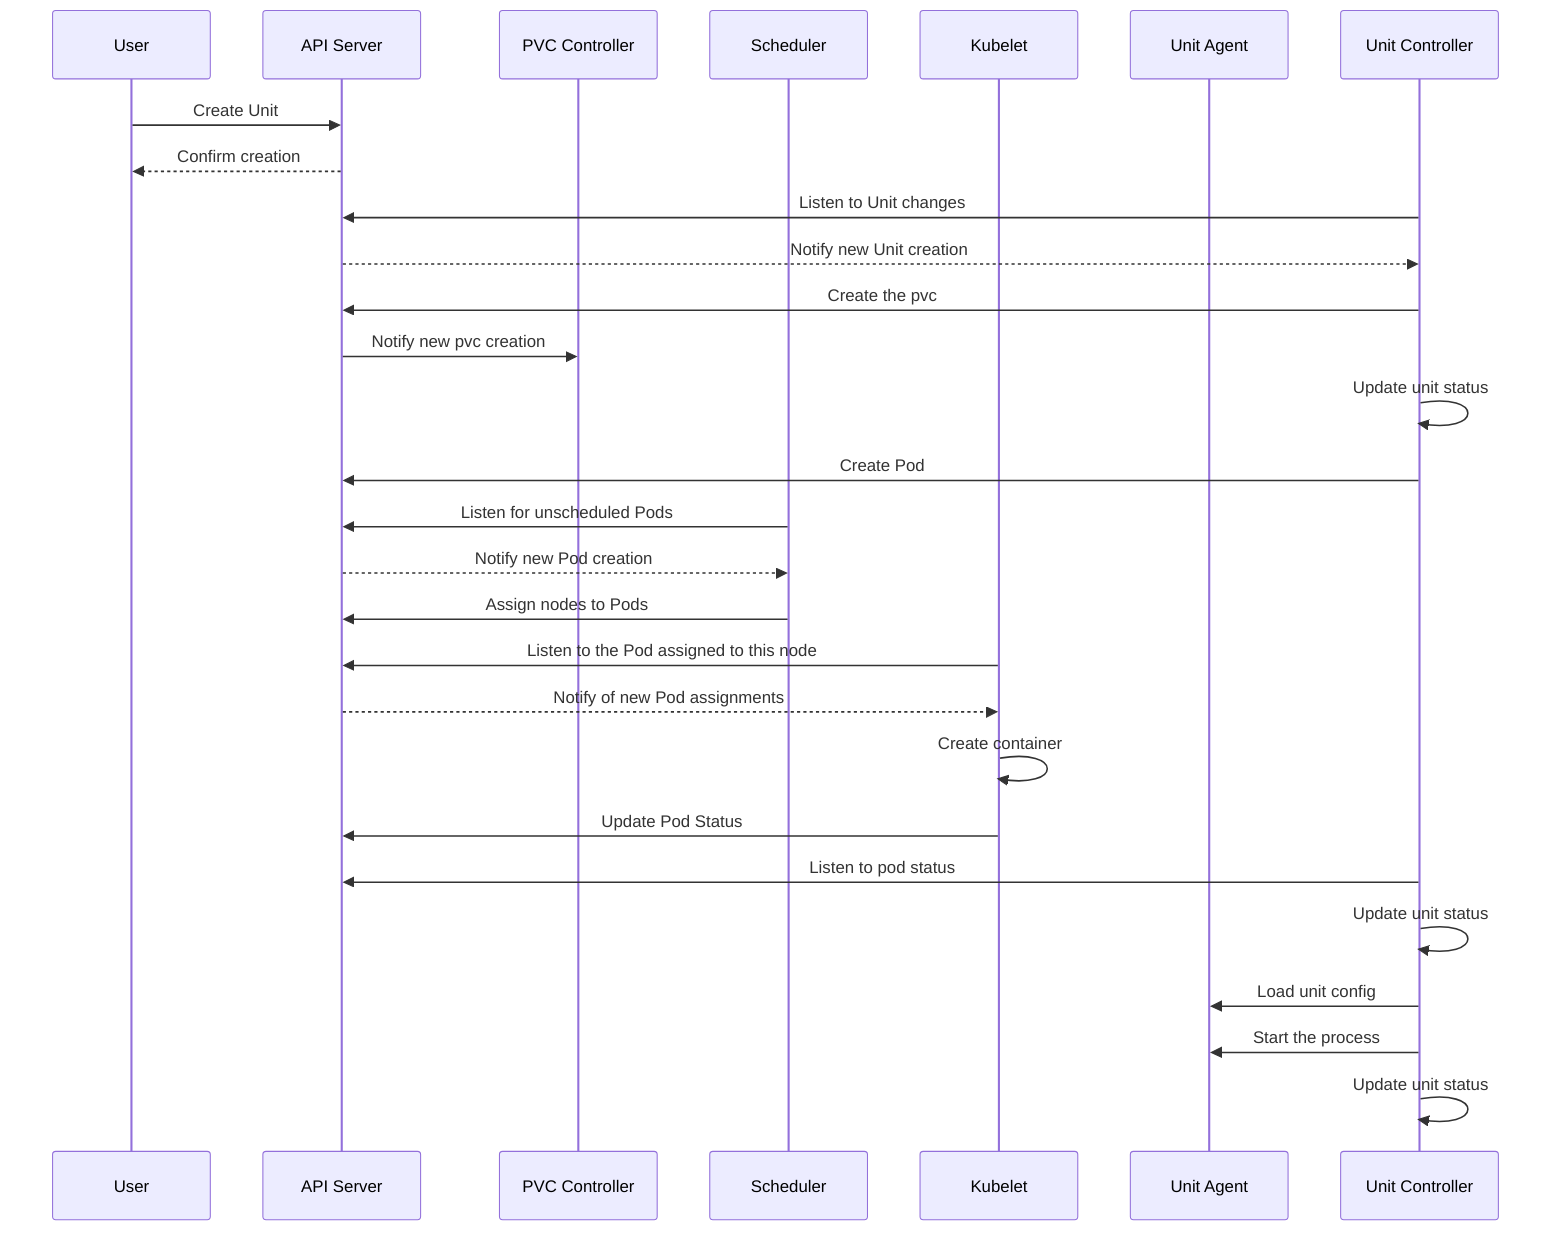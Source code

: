sequenceDiagram
    participant User
    participant API Server
    participant PVC Controller
    participant Scheduler
    participant Kubelet
    participant Unit Agent
    participant Unit Controller
    

    User->>API Server: Create Unit
    API Server-->>User: Confirm creation

    Unit Controller->>API Server: Listen to Unit changes
    API Server-->>Unit Controller: Notify new Unit creation

    Unit Controller->>API Server: Create the pvc
    API Server->>PVC Controller: Notify new pvc creation

    Unit Controller->>Unit Controller: Update unit status
    
    Unit Controller->>API Server: Create Pod

    Scheduler->>API Server: Listen for unscheduled Pods
    API Server-->>Scheduler: Notify new Pod creation

    Scheduler->>API Server: Assign nodes to Pods

    Kubelet->>API Server: Listen to the Pod assigned to this node
    API Server-->>Kubelet: Notify of new Pod assignments

    Kubelet->>Kubelet: Create container
    Kubelet->>API Server: Update Pod Status

    Unit Controller->>API Server: Listen to pod status
    
    Unit Controller->>Unit Controller: Update unit status
    
    Unit Controller->>Unit Agent: Load unit config

    Unit Controller->>Unit Agent: Start the process

    Unit Controller->>Unit Controller: Update unit status
